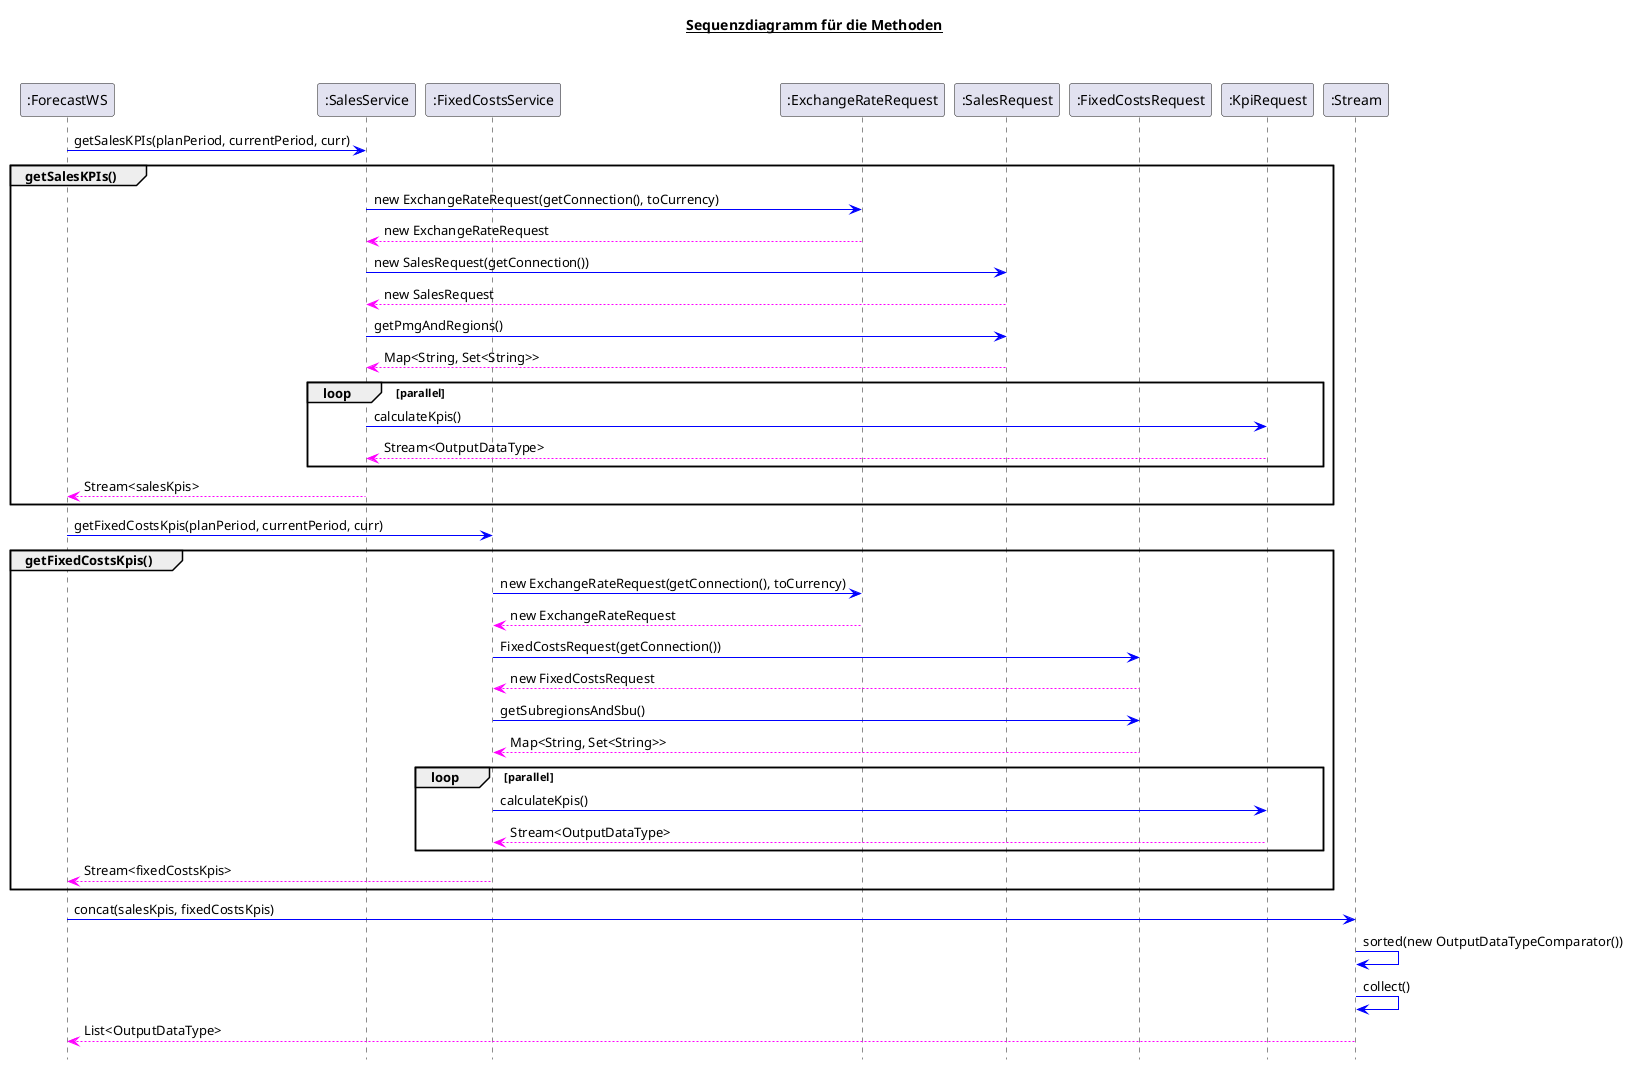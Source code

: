 @startuml

hide footbox
title __Sequenzdiagramm für die Methoden__\n\n


participant  ":ForecastWS"
participant  ":SalesService"
participant  ":FixedCostsService"
participant  ":ExchangeRateRequest"
participant  ":SalesRequest"
participant  ":FixedCostsRequest"
participant  ":KpiRequest"
participant  ":Stream"



":ForecastWS" -[#0000FF]> ":SalesService" : getSalesKPIs(planPeriod, currentPeriod, curr)
group getSalesKPIs()
":SalesService" -[#0000FF]> ":ExchangeRateRequest" : new ExchangeRateRequest(getConnection(), toCurrency)
":ExchangeRateRequest" --[#FF00FF]> ":SalesService" : new ExchangeRateRequest
":SalesService" -[#0000FF]> ":SalesRequest" : new SalesRequest(getConnection())
":SalesRequest" --[#FF00FF]> ":SalesService" : new SalesRequest
":SalesService" -[#0000FF]> ":SalesRequest" : getPmgAndRegions()
":SalesRequest" --[#FF00FF]> ":SalesService" : Map<String, Set<String>>
loop parallel
    ":SalesService" -[#0000FF]> ":KpiRequest": calculateKpis()
    ":KpiRequest" --[#FF00FF]> ":SalesService" : Stream<OutputDataType>
end
":SalesService" --[#FF00FF]> ":ForecastWS" : Stream<salesKpis>
end

":ForecastWS" -[#0000FF]> ":FixedCostsService" : getFixedCostsKpis(planPeriod, currentPeriod, curr)
group getFixedCostsKpis()
":FixedCostsService" -[#0000FF]> ":ExchangeRateRequest" : new ExchangeRateRequest(getConnection(), toCurrency)
":ExchangeRateRequest" --[#FF00FF]> ":FixedCostsService" : new ExchangeRateRequest
":FixedCostsService" -[#0000FF]> ":FixedCostsRequest" : FixedCostsRequest(getConnection())
":FixedCostsRequest" --[#FF00FF]> ":FixedCostsService" : new FixedCostsRequest
":FixedCostsService" -[#0000FF]> ":FixedCostsRequest" : getSubregionsAndSbu()
":FixedCostsRequest" --[#FF00FF]> ":FixedCostsService" : Map<String, Set<String>>
loop parallel
    ":FixedCostsService" -[#0000FF]> ":KpiRequest": calculateKpis()
    ":KpiRequest" --[#FF00FF]> ":FixedCostsService" : Stream<OutputDataType>
end
":FixedCostsService" --[#FF00FF]> ":ForecastWS" : Stream<fixedCostsKpis>
end

":ForecastWS" -[#0000FF]> ":Stream" : concat(salesKpis, fixedCostsKpis)
":Stream" -[#0000FF]> ":Stream" : sorted(new OutputDataTypeComparator())
":Stream" -[#0000FF]> ":Stream" : collect()
":Stream" --[#FF00FF]> ":ForecastWS" : List<OutputDataType>
@enduml